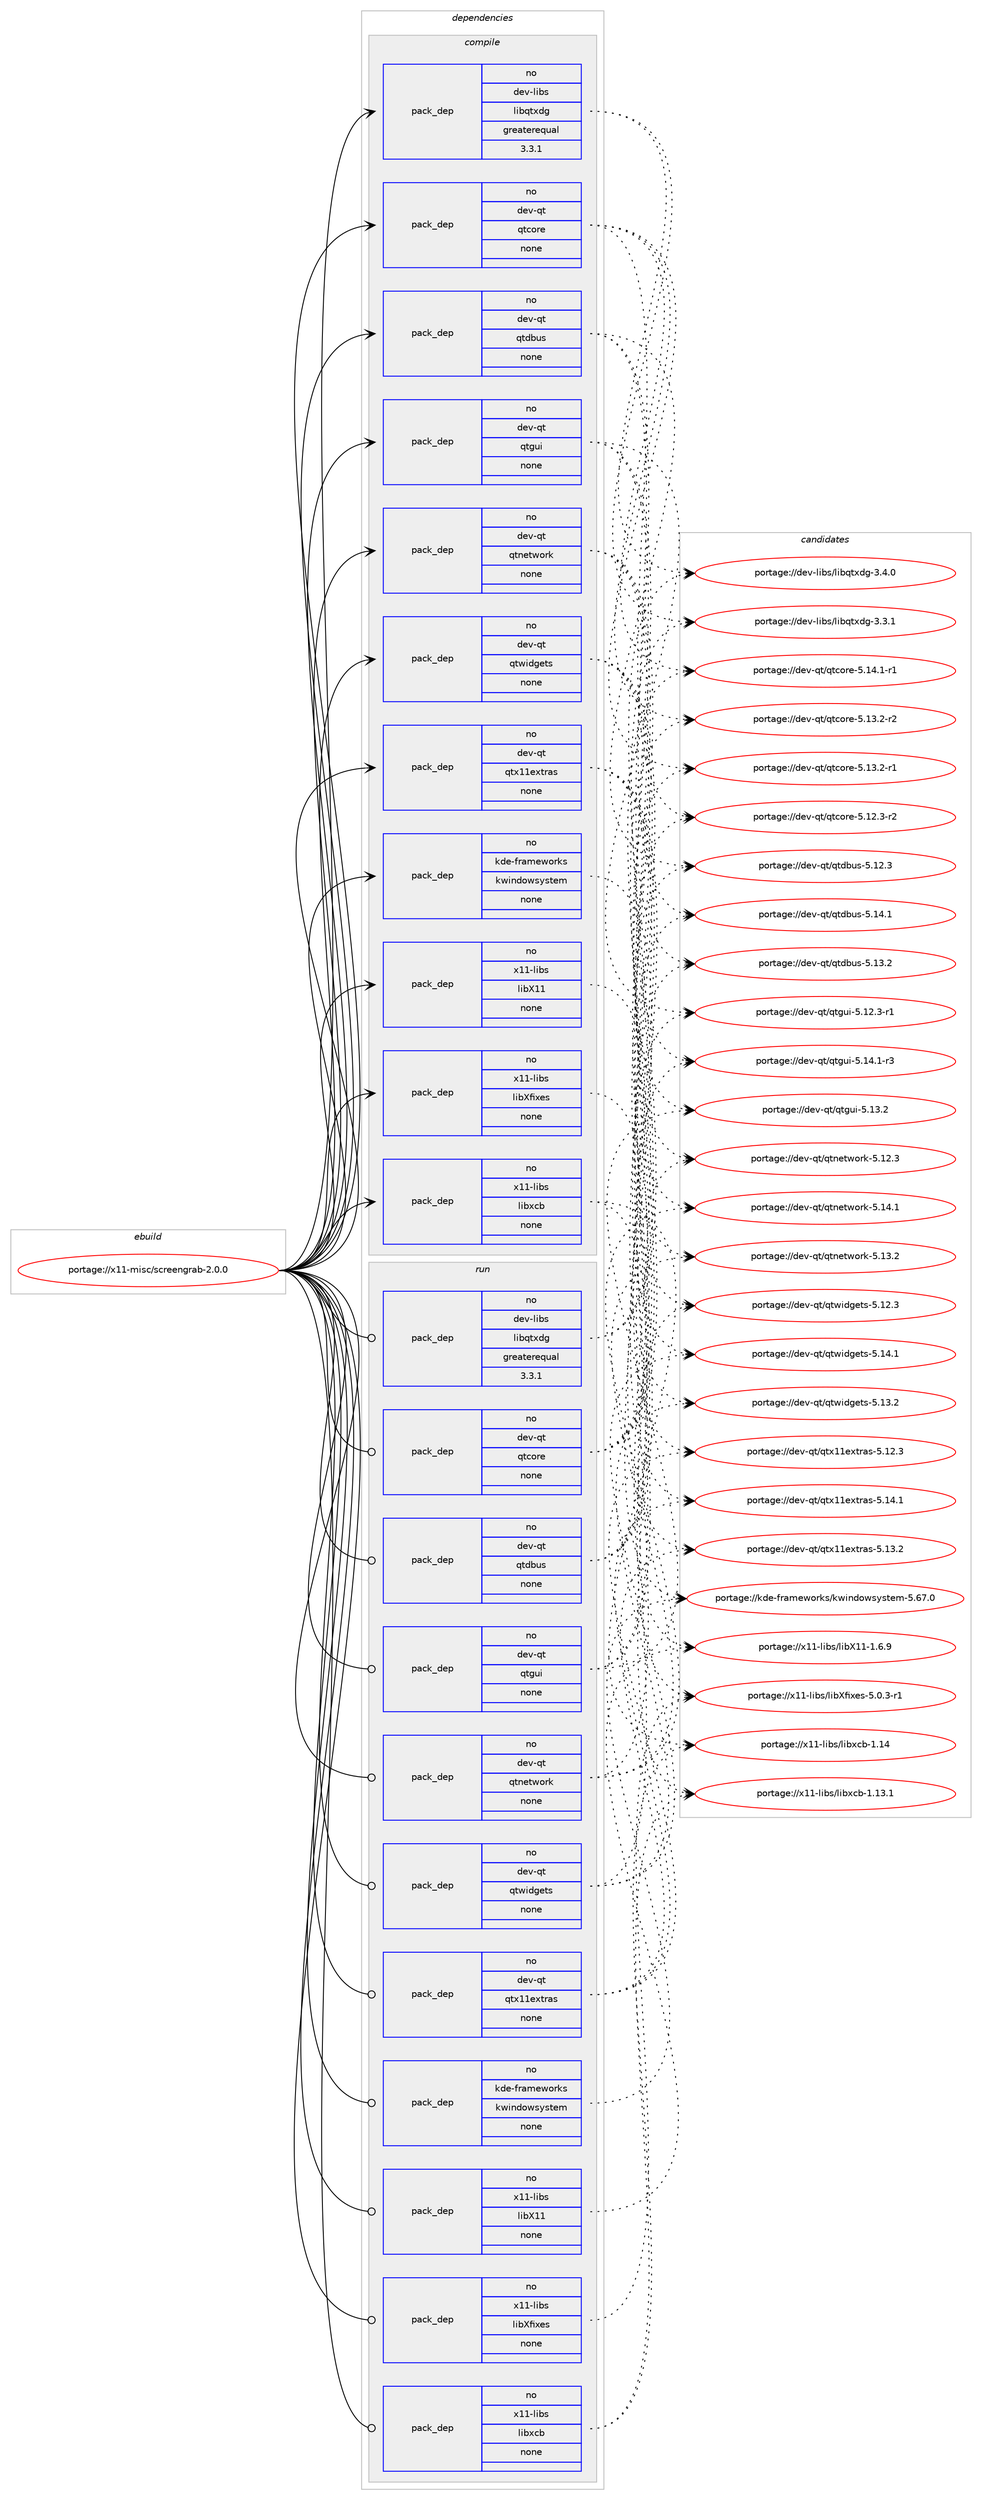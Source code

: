 digraph prolog {

# *************
# Graph options
# *************

newrank=true;
concentrate=true;
compound=true;
graph [rankdir=LR,fontname=Helvetica,fontsize=10,ranksep=1.5];#, ranksep=2.5, nodesep=0.2];
edge  [arrowhead=vee];
node  [fontname=Helvetica,fontsize=10];

# **********
# The ebuild
# **********

subgraph cluster_leftcol {
color=gray;
rank=same;
label=<<i>ebuild</i>>;
id [label="portage://x11-misc/screengrab-2.0.0", color=red, width=4, href="../x11-misc/screengrab-2.0.0.svg"];
}

# ****************
# The dependencies
# ****************

subgraph cluster_midcol {
color=gray;
label=<<i>dependencies</i>>;
subgraph cluster_compile {
fillcolor="#eeeeee";
style=filled;
label=<<i>compile</i>>;
subgraph pack7707 {
dependency8993 [label=<<TABLE BORDER="0" CELLBORDER="1" CELLSPACING="0" CELLPADDING="4" WIDTH="220"><TR><TD ROWSPAN="6" CELLPADDING="30">pack_dep</TD></TR><TR><TD WIDTH="110">no</TD></TR><TR><TD>dev-libs</TD></TR><TR><TD>libqtxdg</TD></TR><TR><TD>greaterequal</TD></TR><TR><TD>3.3.1</TD></TR></TABLE>>, shape=none, color=blue];
}
id:e -> dependency8993:w [weight=20,style="solid",arrowhead="vee"];
subgraph pack7708 {
dependency8994 [label=<<TABLE BORDER="0" CELLBORDER="1" CELLSPACING="0" CELLPADDING="4" WIDTH="220"><TR><TD ROWSPAN="6" CELLPADDING="30">pack_dep</TD></TR><TR><TD WIDTH="110">no</TD></TR><TR><TD>dev-qt</TD></TR><TR><TD>qtcore</TD></TR><TR><TD>none</TD></TR><TR><TD></TD></TR></TABLE>>, shape=none, color=blue];
}
id:e -> dependency8994:w [weight=20,style="solid",arrowhead="vee"];
subgraph pack7709 {
dependency8995 [label=<<TABLE BORDER="0" CELLBORDER="1" CELLSPACING="0" CELLPADDING="4" WIDTH="220"><TR><TD ROWSPAN="6" CELLPADDING="30">pack_dep</TD></TR><TR><TD WIDTH="110">no</TD></TR><TR><TD>dev-qt</TD></TR><TR><TD>qtdbus</TD></TR><TR><TD>none</TD></TR><TR><TD></TD></TR></TABLE>>, shape=none, color=blue];
}
id:e -> dependency8995:w [weight=20,style="solid",arrowhead="vee"];
subgraph pack7710 {
dependency8996 [label=<<TABLE BORDER="0" CELLBORDER="1" CELLSPACING="0" CELLPADDING="4" WIDTH="220"><TR><TD ROWSPAN="6" CELLPADDING="30">pack_dep</TD></TR><TR><TD WIDTH="110">no</TD></TR><TR><TD>dev-qt</TD></TR><TR><TD>qtgui</TD></TR><TR><TD>none</TD></TR><TR><TD></TD></TR></TABLE>>, shape=none, color=blue];
}
id:e -> dependency8996:w [weight=20,style="solid",arrowhead="vee"];
subgraph pack7711 {
dependency8997 [label=<<TABLE BORDER="0" CELLBORDER="1" CELLSPACING="0" CELLPADDING="4" WIDTH="220"><TR><TD ROWSPAN="6" CELLPADDING="30">pack_dep</TD></TR><TR><TD WIDTH="110">no</TD></TR><TR><TD>dev-qt</TD></TR><TR><TD>qtnetwork</TD></TR><TR><TD>none</TD></TR><TR><TD></TD></TR></TABLE>>, shape=none, color=blue];
}
id:e -> dependency8997:w [weight=20,style="solid",arrowhead="vee"];
subgraph pack7712 {
dependency8998 [label=<<TABLE BORDER="0" CELLBORDER="1" CELLSPACING="0" CELLPADDING="4" WIDTH="220"><TR><TD ROWSPAN="6" CELLPADDING="30">pack_dep</TD></TR><TR><TD WIDTH="110">no</TD></TR><TR><TD>dev-qt</TD></TR><TR><TD>qtwidgets</TD></TR><TR><TD>none</TD></TR><TR><TD></TD></TR></TABLE>>, shape=none, color=blue];
}
id:e -> dependency8998:w [weight=20,style="solid",arrowhead="vee"];
subgraph pack7713 {
dependency8999 [label=<<TABLE BORDER="0" CELLBORDER="1" CELLSPACING="0" CELLPADDING="4" WIDTH="220"><TR><TD ROWSPAN="6" CELLPADDING="30">pack_dep</TD></TR><TR><TD WIDTH="110">no</TD></TR><TR><TD>dev-qt</TD></TR><TR><TD>qtx11extras</TD></TR><TR><TD>none</TD></TR><TR><TD></TD></TR></TABLE>>, shape=none, color=blue];
}
id:e -> dependency8999:w [weight=20,style="solid",arrowhead="vee"];
subgraph pack7714 {
dependency9000 [label=<<TABLE BORDER="0" CELLBORDER="1" CELLSPACING="0" CELLPADDING="4" WIDTH="220"><TR><TD ROWSPAN="6" CELLPADDING="30">pack_dep</TD></TR><TR><TD WIDTH="110">no</TD></TR><TR><TD>kde-frameworks</TD></TR><TR><TD>kwindowsystem</TD></TR><TR><TD>none</TD></TR><TR><TD></TD></TR></TABLE>>, shape=none, color=blue];
}
id:e -> dependency9000:w [weight=20,style="solid",arrowhead="vee"];
subgraph pack7715 {
dependency9001 [label=<<TABLE BORDER="0" CELLBORDER="1" CELLSPACING="0" CELLPADDING="4" WIDTH="220"><TR><TD ROWSPAN="6" CELLPADDING="30">pack_dep</TD></TR><TR><TD WIDTH="110">no</TD></TR><TR><TD>x11-libs</TD></TR><TR><TD>libX11</TD></TR><TR><TD>none</TD></TR><TR><TD></TD></TR></TABLE>>, shape=none, color=blue];
}
id:e -> dependency9001:w [weight=20,style="solid",arrowhead="vee"];
subgraph pack7716 {
dependency9002 [label=<<TABLE BORDER="0" CELLBORDER="1" CELLSPACING="0" CELLPADDING="4" WIDTH="220"><TR><TD ROWSPAN="6" CELLPADDING="30">pack_dep</TD></TR><TR><TD WIDTH="110">no</TD></TR><TR><TD>x11-libs</TD></TR><TR><TD>libXfixes</TD></TR><TR><TD>none</TD></TR><TR><TD></TD></TR></TABLE>>, shape=none, color=blue];
}
id:e -> dependency9002:w [weight=20,style="solid",arrowhead="vee"];
subgraph pack7717 {
dependency9003 [label=<<TABLE BORDER="0" CELLBORDER="1" CELLSPACING="0" CELLPADDING="4" WIDTH="220"><TR><TD ROWSPAN="6" CELLPADDING="30">pack_dep</TD></TR><TR><TD WIDTH="110">no</TD></TR><TR><TD>x11-libs</TD></TR><TR><TD>libxcb</TD></TR><TR><TD>none</TD></TR><TR><TD></TD></TR></TABLE>>, shape=none, color=blue];
}
id:e -> dependency9003:w [weight=20,style="solid",arrowhead="vee"];
}
subgraph cluster_compileandrun {
fillcolor="#eeeeee";
style=filled;
label=<<i>compile and run</i>>;
}
subgraph cluster_run {
fillcolor="#eeeeee";
style=filled;
label=<<i>run</i>>;
subgraph pack7718 {
dependency9004 [label=<<TABLE BORDER="0" CELLBORDER="1" CELLSPACING="0" CELLPADDING="4" WIDTH="220"><TR><TD ROWSPAN="6" CELLPADDING="30">pack_dep</TD></TR><TR><TD WIDTH="110">no</TD></TR><TR><TD>dev-libs</TD></TR><TR><TD>libqtxdg</TD></TR><TR><TD>greaterequal</TD></TR><TR><TD>3.3.1</TD></TR></TABLE>>, shape=none, color=blue];
}
id:e -> dependency9004:w [weight=20,style="solid",arrowhead="odot"];
subgraph pack7719 {
dependency9005 [label=<<TABLE BORDER="0" CELLBORDER="1" CELLSPACING="0" CELLPADDING="4" WIDTH="220"><TR><TD ROWSPAN="6" CELLPADDING="30">pack_dep</TD></TR><TR><TD WIDTH="110">no</TD></TR><TR><TD>dev-qt</TD></TR><TR><TD>qtcore</TD></TR><TR><TD>none</TD></TR><TR><TD></TD></TR></TABLE>>, shape=none, color=blue];
}
id:e -> dependency9005:w [weight=20,style="solid",arrowhead="odot"];
subgraph pack7720 {
dependency9006 [label=<<TABLE BORDER="0" CELLBORDER="1" CELLSPACING="0" CELLPADDING="4" WIDTH="220"><TR><TD ROWSPAN="6" CELLPADDING="30">pack_dep</TD></TR><TR><TD WIDTH="110">no</TD></TR><TR><TD>dev-qt</TD></TR><TR><TD>qtdbus</TD></TR><TR><TD>none</TD></TR><TR><TD></TD></TR></TABLE>>, shape=none, color=blue];
}
id:e -> dependency9006:w [weight=20,style="solid",arrowhead="odot"];
subgraph pack7721 {
dependency9007 [label=<<TABLE BORDER="0" CELLBORDER="1" CELLSPACING="0" CELLPADDING="4" WIDTH="220"><TR><TD ROWSPAN="6" CELLPADDING="30">pack_dep</TD></TR><TR><TD WIDTH="110">no</TD></TR><TR><TD>dev-qt</TD></TR><TR><TD>qtgui</TD></TR><TR><TD>none</TD></TR><TR><TD></TD></TR></TABLE>>, shape=none, color=blue];
}
id:e -> dependency9007:w [weight=20,style="solid",arrowhead="odot"];
subgraph pack7722 {
dependency9008 [label=<<TABLE BORDER="0" CELLBORDER="1" CELLSPACING="0" CELLPADDING="4" WIDTH="220"><TR><TD ROWSPAN="6" CELLPADDING="30">pack_dep</TD></TR><TR><TD WIDTH="110">no</TD></TR><TR><TD>dev-qt</TD></TR><TR><TD>qtnetwork</TD></TR><TR><TD>none</TD></TR><TR><TD></TD></TR></TABLE>>, shape=none, color=blue];
}
id:e -> dependency9008:w [weight=20,style="solid",arrowhead="odot"];
subgraph pack7723 {
dependency9009 [label=<<TABLE BORDER="0" CELLBORDER="1" CELLSPACING="0" CELLPADDING="4" WIDTH="220"><TR><TD ROWSPAN="6" CELLPADDING="30">pack_dep</TD></TR><TR><TD WIDTH="110">no</TD></TR><TR><TD>dev-qt</TD></TR><TR><TD>qtwidgets</TD></TR><TR><TD>none</TD></TR><TR><TD></TD></TR></TABLE>>, shape=none, color=blue];
}
id:e -> dependency9009:w [weight=20,style="solid",arrowhead="odot"];
subgraph pack7724 {
dependency9010 [label=<<TABLE BORDER="0" CELLBORDER="1" CELLSPACING="0" CELLPADDING="4" WIDTH="220"><TR><TD ROWSPAN="6" CELLPADDING="30">pack_dep</TD></TR><TR><TD WIDTH="110">no</TD></TR><TR><TD>dev-qt</TD></TR><TR><TD>qtx11extras</TD></TR><TR><TD>none</TD></TR><TR><TD></TD></TR></TABLE>>, shape=none, color=blue];
}
id:e -> dependency9010:w [weight=20,style="solid",arrowhead="odot"];
subgraph pack7725 {
dependency9011 [label=<<TABLE BORDER="0" CELLBORDER="1" CELLSPACING="0" CELLPADDING="4" WIDTH="220"><TR><TD ROWSPAN="6" CELLPADDING="30">pack_dep</TD></TR><TR><TD WIDTH="110">no</TD></TR><TR><TD>kde-frameworks</TD></TR><TR><TD>kwindowsystem</TD></TR><TR><TD>none</TD></TR><TR><TD></TD></TR></TABLE>>, shape=none, color=blue];
}
id:e -> dependency9011:w [weight=20,style="solid",arrowhead="odot"];
subgraph pack7726 {
dependency9012 [label=<<TABLE BORDER="0" CELLBORDER="1" CELLSPACING="0" CELLPADDING="4" WIDTH="220"><TR><TD ROWSPAN="6" CELLPADDING="30">pack_dep</TD></TR><TR><TD WIDTH="110">no</TD></TR><TR><TD>x11-libs</TD></TR><TR><TD>libX11</TD></TR><TR><TD>none</TD></TR><TR><TD></TD></TR></TABLE>>, shape=none, color=blue];
}
id:e -> dependency9012:w [weight=20,style="solid",arrowhead="odot"];
subgraph pack7727 {
dependency9013 [label=<<TABLE BORDER="0" CELLBORDER="1" CELLSPACING="0" CELLPADDING="4" WIDTH="220"><TR><TD ROWSPAN="6" CELLPADDING="30">pack_dep</TD></TR><TR><TD WIDTH="110">no</TD></TR><TR><TD>x11-libs</TD></TR><TR><TD>libXfixes</TD></TR><TR><TD>none</TD></TR><TR><TD></TD></TR></TABLE>>, shape=none, color=blue];
}
id:e -> dependency9013:w [weight=20,style="solid",arrowhead="odot"];
subgraph pack7728 {
dependency9014 [label=<<TABLE BORDER="0" CELLBORDER="1" CELLSPACING="0" CELLPADDING="4" WIDTH="220"><TR><TD ROWSPAN="6" CELLPADDING="30">pack_dep</TD></TR><TR><TD WIDTH="110">no</TD></TR><TR><TD>x11-libs</TD></TR><TR><TD>libxcb</TD></TR><TR><TD>none</TD></TR><TR><TD></TD></TR></TABLE>>, shape=none, color=blue];
}
id:e -> dependency9014:w [weight=20,style="solid",arrowhead="odot"];
}
}

# **************
# The candidates
# **************

subgraph cluster_choices {
rank=same;
color=gray;
label=<<i>candidates</i>>;

subgraph choice7707 {
color=black;
nodesep=1;
choice10010111845108105981154710810598113116120100103455146524648 [label="portage://dev-libs/libqtxdg-3.4.0", color=red, width=4,href="../dev-libs/libqtxdg-3.4.0.svg"];
choice10010111845108105981154710810598113116120100103455146514649 [label="portage://dev-libs/libqtxdg-3.3.1", color=red, width=4,href="../dev-libs/libqtxdg-3.3.1.svg"];
dependency8993:e -> choice10010111845108105981154710810598113116120100103455146524648:w [style=dotted,weight="100"];
dependency8993:e -> choice10010111845108105981154710810598113116120100103455146514649:w [style=dotted,weight="100"];
}
subgraph choice7708 {
color=black;
nodesep=1;
choice100101118451131164711311699111114101455346495246494511449 [label="portage://dev-qt/qtcore-5.14.1-r1", color=red, width=4,href="../dev-qt/qtcore-5.14.1-r1.svg"];
choice100101118451131164711311699111114101455346495146504511450 [label="portage://dev-qt/qtcore-5.13.2-r2", color=red, width=4,href="../dev-qt/qtcore-5.13.2-r2.svg"];
choice100101118451131164711311699111114101455346495146504511449 [label="portage://dev-qt/qtcore-5.13.2-r1", color=red, width=4,href="../dev-qt/qtcore-5.13.2-r1.svg"];
choice100101118451131164711311699111114101455346495046514511450 [label="portage://dev-qt/qtcore-5.12.3-r2", color=red, width=4,href="../dev-qt/qtcore-5.12.3-r2.svg"];
dependency8994:e -> choice100101118451131164711311699111114101455346495246494511449:w [style=dotted,weight="100"];
dependency8994:e -> choice100101118451131164711311699111114101455346495146504511450:w [style=dotted,weight="100"];
dependency8994:e -> choice100101118451131164711311699111114101455346495146504511449:w [style=dotted,weight="100"];
dependency8994:e -> choice100101118451131164711311699111114101455346495046514511450:w [style=dotted,weight="100"];
}
subgraph choice7709 {
color=black;
nodesep=1;
choice10010111845113116471131161009811711545534649524649 [label="portage://dev-qt/qtdbus-5.14.1", color=red, width=4,href="../dev-qt/qtdbus-5.14.1.svg"];
choice10010111845113116471131161009811711545534649514650 [label="portage://dev-qt/qtdbus-5.13.2", color=red, width=4,href="../dev-qt/qtdbus-5.13.2.svg"];
choice10010111845113116471131161009811711545534649504651 [label="portage://dev-qt/qtdbus-5.12.3", color=red, width=4,href="../dev-qt/qtdbus-5.12.3.svg"];
dependency8995:e -> choice10010111845113116471131161009811711545534649524649:w [style=dotted,weight="100"];
dependency8995:e -> choice10010111845113116471131161009811711545534649514650:w [style=dotted,weight="100"];
dependency8995:e -> choice10010111845113116471131161009811711545534649504651:w [style=dotted,weight="100"];
}
subgraph choice7710 {
color=black;
nodesep=1;
choice1001011184511311647113116103117105455346495246494511451 [label="portage://dev-qt/qtgui-5.14.1-r3", color=red, width=4,href="../dev-qt/qtgui-5.14.1-r3.svg"];
choice100101118451131164711311610311710545534649514650 [label="portage://dev-qt/qtgui-5.13.2", color=red, width=4,href="../dev-qt/qtgui-5.13.2.svg"];
choice1001011184511311647113116103117105455346495046514511449 [label="portage://dev-qt/qtgui-5.12.3-r1", color=red, width=4,href="../dev-qt/qtgui-5.12.3-r1.svg"];
dependency8996:e -> choice1001011184511311647113116103117105455346495246494511451:w [style=dotted,weight="100"];
dependency8996:e -> choice100101118451131164711311610311710545534649514650:w [style=dotted,weight="100"];
dependency8996:e -> choice1001011184511311647113116103117105455346495046514511449:w [style=dotted,weight="100"];
}
subgraph choice7711 {
color=black;
nodesep=1;
choice100101118451131164711311611010111611911111410745534649524649 [label="portage://dev-qt/qtnetwork-5.14.1", color=red, width=4,href="../dev-qt/qtnetwork-5.14.1.svg"];
choice100101118451131164711311611010111611911111410745534649514650 [label="portage://dev-qt/qtnetwork-5.13.2", color=red, width=4,href="../dev-qt/qtnetwork-5.13.2.svg"];
choice100101118451131164711311611010111611911111410745534649504651 [label="portage://dev-qt/qtnetwork-5.12.3", color=red, width=4,href="../dev-qt/qtnetwork-5.12.3.svg"];
dependency8997:e -> choice100101118451131164711311611010111611911111410745534649524649:w [style=dotted,weight="100"];
dependency8997:e -> choice100101118451131164711311611010111611911111410745534649514650:w [style=dotted,weight="100"];
dependency8997:e -> choice100101118451131164711311611010111611911111410745534649504651:w [style=dotted,weight="100"];
}
subgraph choice7712 {
color=black;
nodesep=1;
choice100101118451131164711311611910510010310111611545534649524649 [label="portage://dev-qt/qtwidgets-5.14.1", color=red, width=4,href="../dev-qt/qtwidgets-5.14.1.svg"];
choice100101118451131164711311611910510010310111611545534649514650 [label="portage://dev-qt/qtwidgets-5.13.2", color=red, width=4,href="../dev-qt/qtwidgets-5.13.2.svg"];
choice100101118451131164711311611910510010310111611545534649504651 [label="portage://dev-qt/qtwidgets-5.12.3", color=red, width=4,href="../dev-qt/qtwidgets-5.12.3.svg"];
dependency8998:e -> choice100101118451131164711311611910510010310111611545534649524649:w [style=dotted,weight="100"];
dependency8998:e -> choice100101118451131164711311611910510010310111611545534649514650:w [style=dotted,weight="100"];
dependency8998:e -> choice100101118451131164711311611910510010310111611545534649504651:w [style=dotted,weight="100"];
}
subgraph choice7713 {
color=black;
nodesep=1;
choice100101118451131164711311612049491011201161149711545534649524649 [label="portage://dev-qt/qtx11extras-5.14.1", color=red, width=4,href="../dev-qt/qtx11extras-5.14.1.svg"];
choice100101118451131164711311612049491011201161149711545534649514650 [label="portage://dev-qt/qtx11extras-5.13.2", color=red, width=4,href="../dev-qt/qtx11extras-5.13.2.svg"];
choice100101118451131164711311612049491011201161149711545534649504651 [label="portage://dev-qt/qtx11extras-5.12.3", color=red, width=4,href="../dev-qt/qtx11extras-5.12.3.svg"];
dependency8999:e -> choice100101118451131164711311612049491011201161149711545534649524649:w [style=dotted,weight="100"];
dependency8999:e -> choice100101118451131164711311612049491011201161149711545534649514650:w [style=dotted,weight="100"];
dependency8999:e -> choice100101118451131164711311612049491011201161149711545534649504651:w [style=dotted,weight="100"];
}
subgraph choice7714 {
color=black;
nodesep=1;
choice10710010145102114971091011191111141071154710711910511010011111911512111511610110945534654554648 [label="portage://kde-frameworks/kwindowsystem-5.67.0", color=red, width=4,href="../kde-frameworks/kwindowsystem-5.67.0.svg"];
dependency9000:e -> choice10710010145102114971091011191111141071154710711910511010011111911512111511610110945534654554648:w [style=dotted,weight="100"];
}
subgraph choice7715 {
color=black;
nodesep=1;
choice120494945108105981154710810598884949454946544657 [label="portage://x11-libs/libX11-1.6.9", color=red, width=4,href="../x11-libs/libX11-1.6.9.svg"];
dependency9001:e -> choice120494945108105981154710810598884949454946544657:w [style=dotted,weight="100"];
}
subgraph choice7716 {
color=black;
nodesep=1;
choice120494945108105981154710810598881021051201011154553464846514511449 [label="portage://x11-libs/libXfixes-5.0.3-r1", color=red, width=4,href="../x11-libs/libXfixes-5.0.3-r1.svg"];
dependency9002:e -> choice120494945108105981154710810598881021051201011154553464846514511449:w [style=dotted,weight="100"];
}
subgraph choice7717 {
color=black;
nodesep=1;
choice12049494510810598115471081059812099984549464952 [label="portage://x11-libs/libxcb-1.14", color=red, width=4,href="../x11-libs/libxcb-1.14.svg"];
choice120494945108105981154710810598120999845494649514649 [label="portage://x11-libs/libxcb-1.13.1", color=red, width=4,href="../x11-libs/libxcb-1.13.1.svg"];
dependency9003:e -> choice12049494510810598115471081059812099984549464952:w [style=dotted,weight="100"];
dependency9003:e -> choice120494945108105981154710810598120999845494649514649:w [style=dotted,weight="100"];
}
subgraph choice7718 {
color=black;
nodesep=1;
choice10010111845108105981154710810598113116120100103455146524648 [label="portage://dev-libs/libqtxdg-3.4.0", color=red, width=4,href="../dev-libs/libqtxdg-3.4.0.svg"];
choice10010111845108105981154710810598113116120100103455146514649 [label="portage://dev-libs/libqtxdg-3.3.1", color=red, width=4,href="../dev-libs/libqtxdg-3.3.1.svg"];
dependency9004:e -> choice10010111845108105981154710810598113116120100103455146524648:w [style=dotted,weight="100"];
dependency9004:e -> choice10010111845108105981154710810598113116120100103455146514649:w [style=dotted,weight="100"];
}
subgraph choice7719 {
color=black;
nodesep=1;
choice100101118451131164711311699111114101455346495246494511449 [label="portage://dev-qt/qtcore-5.14.1-r1", color=red, width=4,href="../dev-qt/qtcore-5.14.1-r1.svg"];
choice100101118451131164711311699111114101455346495146504511450 [label="portage://dev-qt/qtcore-5.13.2-r2", color=red, width=4,href="../dev-qt/qtcore-5.13.2-r2.svg"];
choice100101118451131164711311699111114101455346495146504511449 [label="portage://dev-qt/qtcore-5.13.2-r1", color=red, width=4,href="../dev-qt/qtcore-5.13.2-r1.svg"];
choice100101118451131164711311699111114101455346495046514511450 [label="portage://dev-qt/qtcore-5.12.3-r2", color=red, width=4,href="../dev-qt/qtcore-5.12.3-r2.svg"];
dependency9005:e -> choice100101118451131164711311699111114101455346495246494511449:w [style=dotted,weight="100"];
dependency9005:e -> choice100101118451131164711311699111114101455346495146504511450:w [style=dotted,weight="100"];
dependency9005:e -> choice100101118451131164711311699111114101455346495146504511449:w [style=dotted,weight="100"];
dependency9005:e -> choice100101118451131164711311699111114101455346495046514511450:w [style=dotted,weight="100"];
}
subgraph choice7720 {
color=black;
nodesep=1;
choice10010111845113116471131161009811711545534649524649 [label="portage://dev-qt/qtdbus-5.14.1", color=red, width=4,href="../dev-qt/qtdbus-5.14.1.svg"];
choice10010111845113116471131161009811711545534649514650 [label="portage://dev-qt/qtdbus-5.13.2", color=red, width=4,href="../dev-qt/qtdbus-5.13.2.svg"];
choice10010111845113116471131161009811711545534649504651 [label="portage://dev-qt/qtdbus-5.12.3", color=red, width=4,href="../dev-qt/qtdbus-5.12.3.svg"];
dependency9006:e -> choice10010111845113116471131161009811711545534649524649:w [style=dotted,weight="100"];
dependency9006:e -> choice10010111845113116471131161009811711545534649514650:w [style=dotted,weight="100"];
dependency9006:e -> choice10010111845113116471131161009811711545534649504651:w [style=dotted,weight="100"];
}
subgraph choice7721 {
color=black;
nodesep=1;
choice1001011184511311647113116103117105455346495246494511451 [label="portage://dev-qt/qtgui-5.14.1-r3", color=red, width=4,href="../dev-qt/qtgui-5.14.1-r3.svg"];
choice100101118451131164711311610311710545534649514650 [label="portage://dev-qt/qtgui-5.13.2", color=red, width=4,href="../dev-qt/qtgui-5.13.2.svg"];
choice1001011184511311647113116103117105455346495046514511449 [label="portage://dev-qt/qtgui-5.12.3-r1", color=red, width=4,href="../dev-qt/qtgui-5.12.3-r1.svg"];
dependency9007:e -> choice1001011184511311647113116103117105455346495246494511451:w [style=dotted,weight="100"];
dependency9007:e -> choice100101118451131164711311610311710545534649514650:w [style=dotted,weight="100"];
dependency9007:e -> choice1001011184511311647113116103117105455346495046514511449:w [style=dotted,weight="100"];
}
subgraph choice7722 {
color=black;
nodesep=1;
choice100101118451131164711311611010111611911111410745534649524649 [label="portage://dev-qt/qtnetwork-5.14.1", color=red, width=4,href="../dev-qt/qtnetwork-5.14.1.svg"];
choice100101118451131164711311611010111611911111410745534649514650 [label="portage://dev-qt/qtnetwork-5.13.2", color=red, width=4,href="../dev-qt/qtnetwork-5.13.2.svg"];
choice100101118451131164711311611010111611911111410745534649504651 [label="portage://dev-qt/qtnetwork-5.12.3", color=red, width=4,href="../dev-qt/qtnetwork-5.12.3.svg"];
dependency9008:e -> choice100101118451131164711311611010111611911111410745534649524649:w [style=dotted,weight="100"];
dependency9008:e -> choice100101118451131164711311611010111611911111410745534649514650:w [style=dotted,weight="100"];
dependency9008:e -> choice100101118451131164711311611010111611911111410745534649504651:w [style=dotted,weight="100"];
}
subgraph choice7723 {
color=black;
nodesep=1;
choice100101118451131164711311611910510010310111611545534649524649 [label="portage://dev-qt/qtwidgets-5.14.1", color=red, width=4,href="../dev-qt/qtwidgets-5.14.1.svg"];
choice100101118451131164711311611910510010310111611545534649514650 [label="portage://dev-qt/qtwidgets-5.13.2", color=red, width=4,href="../dev-qt/qtwidgets-5.13.2.svg"];
choice100101118451131164711311611910510010310111611545534649504651 [label="portage://dev-qt/qtwidgets-5.12.3", color=red, width=4,href="../dev-qt/qtwidgets-5.12.3.svg"];
dependency9009:e -> choice100101118451131164711311611910510010310111611545534649524649:w [style=dotted,weight="100"];
dependency9009:e -> choice100101118451131164711311611910510010310111611545534649514650:w [style=dotted,weight="100"];
dependency9009:e -> choice100101118451131164711311611910510010310111611545534649504651:w [style=dotted,weight="100"];
}
subgraph choice7724 {
color=black;
nodesep=1;
choice100101118451131164711311612049491011201161149711545534649524649 [label="portage://dev-qt/qtx11extras-5.14.1", color=red, width=4,href="../dev-qt/qtx11extras-5.14.1.svg"];
choice100101118451131164711311612049491011201161149711545534649514650 [label="portage://dev-qt/qtx11extras-5.13.2", color=red, width=4,href="../dev-qt/qtx11extras-5.13.2.svg"];
choice100101118451131164711311612049491011201161149711545534649504651 [label="portage://dev-qt/qtx11extras-5.12.3", color=red, width=4,href="../dev-qt/qtx11extras-5.12.3.svg"];
dependency9010:e -> choice100101118451131164711311612049491011201161149711545534649524649:w [style=dotted,weight="100"];
dependency9010:e -> choice100101118451131164711311612049491011201161149711545534649514650:w [style=dotted,weight="100"];
dependency9010:e -> choice100101118451131164711311612049491011201161149711545534649504651:w [style=dotted,weight="100"];
}
subgraph choice7725 {
color=black;
nodesep=1;
choice10710010145102114971091011191111141071154710711910511010011111911512111511610110945534654554648 [label="portage://kde-frameworks/kwindowsystem-5.67.0", color=red, width=4,href="../kde-frameworks/kwindowsystem-5.67.0.svg"];
dependency9011:e -> choice10710010145102114971091011191111141071154710711910511010011111911512111511610110945534654554648:w [style=dotted,weight="100"];
}
subgraph choice7726 {
color=black;
nodesep=1;
choice120494945108105981154710810598884949454946544657 [label="portage://x11-libs/libX11-1.6.9", color=red, width=4,href="../x11-libs/libX11-1.6.9.svg"];
dependency9012:e -> choice120494945108105981154710810598884949454946544657:w [style=dotted,weight="100"];
}
subgraph choice7727 {
color=black;
nodesep=1;
choice120494945108105981154710810598881021051201011154553464846514511449 [label="portage://x11-libs/libXfixes-5.0.3-r1", color=red, width=4,href="../x11-libs/libXfixes-5.0.3-r1.svg"];
dependency9013:e -> choice120494945108105981154710810598881021051201011154553464846514511449:w [style=dotted,weight="100"];
}
subgraph choice7728 {
color=black;
nodesep=1;
choice12049494510810598115471081059812099984549464952 [label="portage://x11-libs/libxcb-1.14", color=red, width=4,href="../x11-libs/libxcb-1.14.svg"];
choice120494945108105981154710810598120999845494649514649 [label="portage://x11-libs/libxcb-1.13.1", color=red, width=4,href="../x11-libs/libxcb-1.13.1.svg"];
dependency9014:e -> choice12049494510810598115471081059812099984549464952:w [style=dotted,weight="100"];
dependency9014:e -> choice120494945108105981154710810598120999845494649514649:w [style=dotted,weight="100"];
}
}

}
